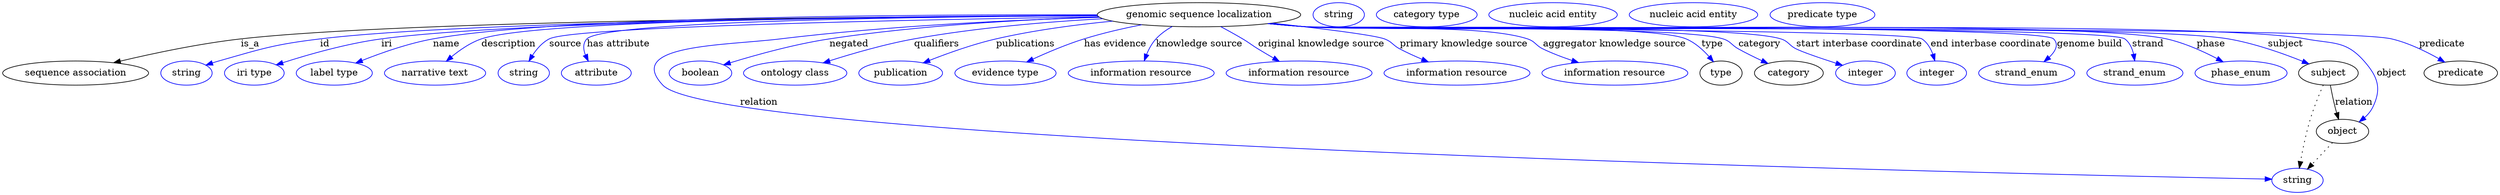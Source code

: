 digraph {
	graph [bb="0,0,3043.4,283"];
	node [label="\N"];
	"genomic sequence localization"	[height=0.5,
		label="genomic sequence localization",
		pos="1473.5,265",
		width=3.3219];
	"sequence association"	[height=0.5,
		pos="84.493,178",
		width=2.347];
	"genomic sequence localization" -> "sequence association"	[label=is_a,
		lp="299.49,221.5",
		pos="e,130.54,193.24 1354.1,263.67 1095.7,262.43 491.55,256.57 288.49,229 237.59,222.09 180.93,207.64 140.26,196.05"];
	id	[color=blue,
		height=0.5,
		label=string,
		pos="217.49,178",
		width=0.84854];
	"genomic sequence localization" -> id	[color=blue,
		label=id,
		lp="389.99,221.5",
		pos="e,240.96,189.65 1354.2,263.5 1111.6,261.95 568.44,255.52 384.49,229 326.77,220.68 312.7,214.79 257.49,196 255.12,195.19 252.68,194.31 \
250.25,193.38",
		style=solid];
	iri	[color=blue,
		height=0.5,
		label="iri type",
		pos="302.49,178",
		width=1.011];
	"genomic sequence localization" -> iri	[color=blue,
		label=iri,
		lp="466.99,221.5",
		pos="e,329.59,190.25 1354.1,263.64 1124.5,262.32 629.1,256.3 460.49,229 417.82,222.09 370.82,206.07 339.26,194.01",
		style=solid];
	name	[color=blue,
		height=0.5,
		label="label type",
		pos="402.49,178",
		width=1.2638];
	"genomic sequence localization" -> name	[color=blue,
		label=name,
		lp="540.99,221.5",
		pos="e,428.98,192.94 1353.5,264.76 1134.8,265.28 679.88,262.15 525.49,229 494.85,222.42 462.07,208.73 438.05,197.33",
		style=solid];
	description	[color=blue,
		height=0.5,
		label="narrative text",
		pos="523.49,178",
		width=1.6068];
	"genomic sequence localization" -> description	[color=blue,
		label=description,
		lp="616.99,221.5",
		pos="e,538.54,195.57 1354.1,263.4 1128.6,261.67 656.48,254.96 586.49,229 571.43,223.41 557.18,212.75 546.05,202.7",
		style=solid];
	source	[color=blue,
		height=0.5,
		label=string,
		pos="629.49,178",
		width=0.84854];
	"genomic sequence localization" -> source	[color=blue,
		label=source,
		lp="685.49,221.5",
		pos="e,637.23,195.64 1353.8,264.37 1144.1,264.21 726.59,259.93 667.49,229 657.1,223.56 648.73,213.86 642.52,204.44",
		style=solid];
	"has attribute"	[color=blue,
		height=0.5,
		label=attribute,
		pos="718.49,178",
		width=1.1193];
	"genomic sequence localization" -> "has attribute"	[color=blue,
		label="has attribute",
		lp="745.99,221.5",
		pos="e,710.36,195.99 1354.6,262.78 1146.1,260.06 734.27,251.81 712.49,229 706.65,222.89 706.08,214.26 707.63,205.89",
		style=solid];
	relation	[color=blue,
		height=0.5,
		label=string,
		pos="2793.5,18",
		width=0.84854];
	"genomic sequence localization" -> relation	[color=blue,
		label=relation,
		lp="881.49,134.5",
		pos="e,2762.7,18.721 1354.3,263.2 1142.3,259.7 728.74,242.39 805.49,160 943.03,12.365 2480.4,16.708 2752.5,18.645",
		style=solid];
	negated	[color=blue,
		height=0.5,
		label=boolean,
		pos="852.49,178",
		width=1.0652];
	"genomic sequence localization" -> negated	[color=blue,
		label=negated,
		lp="1053,221.5",
		pos="e,881.42,189.99 1357.9,260.1 1268.4,255.81 1141.5,246.97 1031.5,229 971.81,219.25 957.33,213.64 899.49,196 896.73,195.16 893.89,\
194.25 891.04,193.3",
		style=solid];
	qualifiers	[color=blue,
		height=0.5,
		label="ontology class",
		pos="970.49,178",
		width=1.7151];
	"genomic sequence localization" -> qualifiers	[color=blue,
		label=qualifiers,
		lp="1165,221.5",
		pos="e,1008.3,192.34 1364.1,257.61 1298.5,252.52 1213.7,243.73 1139.5,229 1097.7,220.7 1051.4,206.64 1017.8,195.53",
		style=solid];
	publications	[color=blue,
		height=0.5,
		label=publication,
		pos="1100.5,178",
		width=1.3902];
	"genomic sequence localization" -> publications	[color=blue,
		label=publications,
		lp="1275,221.5",
		pos="e,1131.9,192.08 1379,253.9 1336.6,248.31 1286.1,240.18 1241.5,229 1207,220.37 1169.1,206.68 1141.3,195.8",
		style=solid];
	"has evidence"	[color=blue,
		height=0.5,
		label="evidence type",
		pos="1228.5,178",
		width=1.661];
	"genomic sequence localization" -> "has evidence"	[color=blue,
		label="has evidence",
		lp="1383.5,221.5",
		pos="e,1259.9,193.33 1415.2,249.25 1394,243.48 1370,236.46 1348.5,229 1321.7,219.71 1292.3,207.51 1269.4,197.48",
		style=solid];
	"knowledge source"	[color=blue,
		height=0.5,
		label="information resource",
		pos="1391.5,178",
		width=2.3651];
	"genomic sequence localization" -> "knowledge source"	[color=blue,
		label="knowledge source",
		lp="1485,221.5",
		pos="e,1405.7,196.06 1454.2,246.93 1448.1,241.35 1441.4,235.03 1435.5,229 1427.7,221.06 1419.6,212.05 1412.5,203.88",
		style=solid];
	"original knowledge source"	[color=blue,
		height=0.5,
		label="information resource",
		pos="1579.5,178",
		width=2.3651];
	"genomic sequence localization" -> "original knowledge source"	[color=blue,
		label="original knowledge source",
		lp="1622,221.5",
		pos="e,1566.5,196.01 1506.4,247.65 1515.9,242.28 1525.9,235.9 1534.5,229 1543.6,221.66 1552.4,212.42 1559.9,203.89",
		style=solid];
	"primary knowledge source"	[color=blue,
		height=0.5,
		label="information resource",
		pos="1767.5,178",
		width=2.3651];
	"genomic sequence localization" -> "primary knowledge source"	[color=blue,
		label="primary knowledge source",
		lp="1794.5,221.5",
		pos="e,1746.7,195.7 1559.9,252.54 1617.7,244.53 1685.5,234.34 1698.5,229 1707.1,225.46 1723.9,213.34 1738.8,201.92",
		style=solid];
	"aggregator knowledge source"	[color=blue,
		height=0.5,
		label="information resource",
		pos="1955.5,178",
		width=2.3651];
	"genomic sequence localization" -> "aggregator knowledge source"	[color=blue,
		label="aggregator knowledge source",
		lp="1974.5,221.5",
		pos="e,1926.7,195.05 1557.1,252.1 1571.8,250.22 1587.1,248.43 1601.5,247 1661.3,241.04 1814.5,248.04 1871.5,229 1883.1,225.14 1884.1,\
220.37 1894.5,214 1902,209.42 1910.1,204.65 1917.8,200.16",
		style=solid];
	type	[height=0.5,
		pos="2085.5,178",
		width=0.75];
	"genomic sequence localization" -> type	[color=blue,
		label=type,
		lp="2081.5,221.5",
		pos="e,2079.8,196.06 1556,251.9 1571.1,250.01 1586.8,248.27 1601.5,247 1651.7,242.68 2011,254.37 2054.5,229 2063.7,223.66 2070.5,214.41 \
2075.4,205.32",
		style=solid];
	category	[height=0.5,
		pos="2171.5,178",
		width=1.1374];
	"genomic sequence localization" -> category	[color=blue,
		label=category,
		lp="2148,221.5",
		pos="e,2152,193.96 1555.6,251.91 1570.9,250 1586.6,248.25 1601.5,247 1656.4,242.36 2045.1,246.1 2097.5,229 2107.3,225.79 2127.1,212.29 \
2143.7,200.13",
		style=solid];
	"start interbase coordinate"	[color=blue,
		height=0.5,
		label=integer,
		pos="2265.5,178",
		width=0.97491];
	"genomic sequence localization" -> "start interbase coordinate"	[color=blue,
		label="start interbase coordinate",
		lp="2263,221.5",
		pos="e,2240.1,190.59 1555.6,251.85 1570.9,249.95 1586.6,248.22 1601.5,247 1664.6,241.82 2111,248.01 2171.5,229 2183.1,225.34 2183.9,220.04 \
2194.5,214 2206.2,207.34 2219.3,200.66 2231.1,194.95",
		style=solid];
	"end interbase coordinate"	[color=blue,
		height=0.5,
		label=integer,
		pos="2353.5,178",
		width=0.97491];
	"genomic sequence localization" -> "end interbase coordinate"	[color=blue,
		label="end interbase coordinate",
		lp="2411,221.5",
		pos="e,2350.7,196.43 1555.3,251.81 1570.6,249.9 1586.5,248.18 1601.5,247 1641.9,243.82 2297.8,251.59 2331.5,229 2339.4,223.71 2344.5,\
214.89 2347.7,206.12",
		style=solid];
	"genome build"	[color=blue,
		height=0.5,
		label=strand_enum,
		pos="2463.5,178",
		width=1.5707];
	"genomic sequence localization" -> "genome build"	[color=blue,
		label="genome build",
		lp="2524.5,221.5",
		pos="e,2477.4,195.75 1554.9,251.8 1570.4,249.88 1586.4,248.15 1601.5,247 1625.9,245.14 2464.4,246.46 2481.5,229 2488,222.35 2486.6,213.17 \
2482.5,204.49",
		style=solid];
	strand	[color=blue,
		height=0.5,
		label=strand_enum,
		pos="2594.5,178",
		width=1.5707];
	"genomic sequence localization" -> strand	[color=blue,
		label=strand,
		lp="2598.5,221.5",
		pos="e,2589.8,196.09 1554.9,251.78 1570.4,249.86 1586.4,248.14 1601.5,247 1655,242.96 2520.5,256.54 2566.5,229 2575.4,223.69 2581.6,214.45 \
2586,205.35",
		style=solid];
	phase	[color=blue,
		height=0.5,
		label=phase_enum,
		pos="2724.5,178",
		width=1.5346];
	"genomic sequence localization" -> phase	[color=blue,
		label=phase,
		lp="2677,221.5",
		pos="e,2700.1,194.29 1554.9,251.76 1570.4,249.85 1586.4,248.13 1601.5,247 1714.3,238.54 2509.4,254.91 2619.5,229 2644.9,223.03 2671.4,\
210.34 2691.4,199.25",
		style=solid];
	subject	[height=0.5,
		pos="2833.5,178",
		width=0.99297];
	"genomic sequence localization" -> subject	[color=blue,
		label=subject,
		lp="2770,221.5",
		pos="e,2808.5,191.07 1554.9,251.75 1570.4,249.83 1586.4,248.12 1601.5,247 1722.8,237.97 2576.8,250.83 2696.5,229 2732.7,222.4 2771.9,\
207.21 2799,195.29",
		style=solid];
	object	[height=0.5,
		pos="2853.5,91",
		width=0.9027];
	"genomic sequence localization" -> object	[color=blue,
		label=object,
		lp="2914.5,178",
		pos="e,2873.8,105.33 1554.9,251.73 1570.4,249.82 1586.4,248.11 1601.5,247 1733.6,237.26 2663.5,254.37 2793.5,229 2833.3,221.24 2851.8,\
226.51 2878.5,196 2899,172.51 2904,155.58 2891.5,127 2889.1,121.53 2885.4,116.53 2881.2,112.14",
		style=solid];
	predicate	[height=0.5,
		pos="3000.5,178",
		width=1.1916];
	"genomic sequence localization" -> predicate	[color=blue,
		label=predicate,
		lp="2977.5,221.5",
		pos="e,2982.3,194.3 1554.6,251.76 1570.1,249.83 1586.3,248.11 1601.5,247 1674.5,241.67 2849.2,249.47 2919.5,229 2939.3,223.25 2959,211.25 \
2974,200.46",
		style=solid];
	association_type	[color=blue,
		height=0.5,
		label=string,
		pos="1641.5,265",
		width=0.84854];
	association_category	[color=blue,
		height=0.5,
		label="category type",
		pos="1748.5,265",
		width=1.6249];
	subject -> relation	[pos="e,2796.6,36.027 2827.8,160.08 2823.3,146.39 2817.1,126.58 2812.5,109 2807.1,88.036 2802,64.025 2798.5,46.079",
		style=dotted];
	subject -> object	[label=relation,
		lp="2866.5,134.5",
		pos="e,2849.5,108.89 2837.5,159.8 2840.3,148.09 2844,132.34 2847.1,118.97"];
	"genomic sequence localization_subject"	[color=blue,
		height=0.5,
		label="nucleic acid entity",
		pos="1900.5,265",
		width=2.0943];
	object -> relation	[pos="e,2806.8,34.713 2840.2,74.243 2832.3,64.959 2822.3,53.033 2813.5,42.64",
		style=dotted];
	"genomic sequence localization_object"	[color=blue,
		height=0.5,
		label="nucleic acid entity",
		pos="2069.5,265",
		width=2.0943];
	"genomic sequence localization_predicate"	[color=blue,
		height=0.5,
		label="predicate type",
		pos="2223.5,265",
		width=1.679];
}
